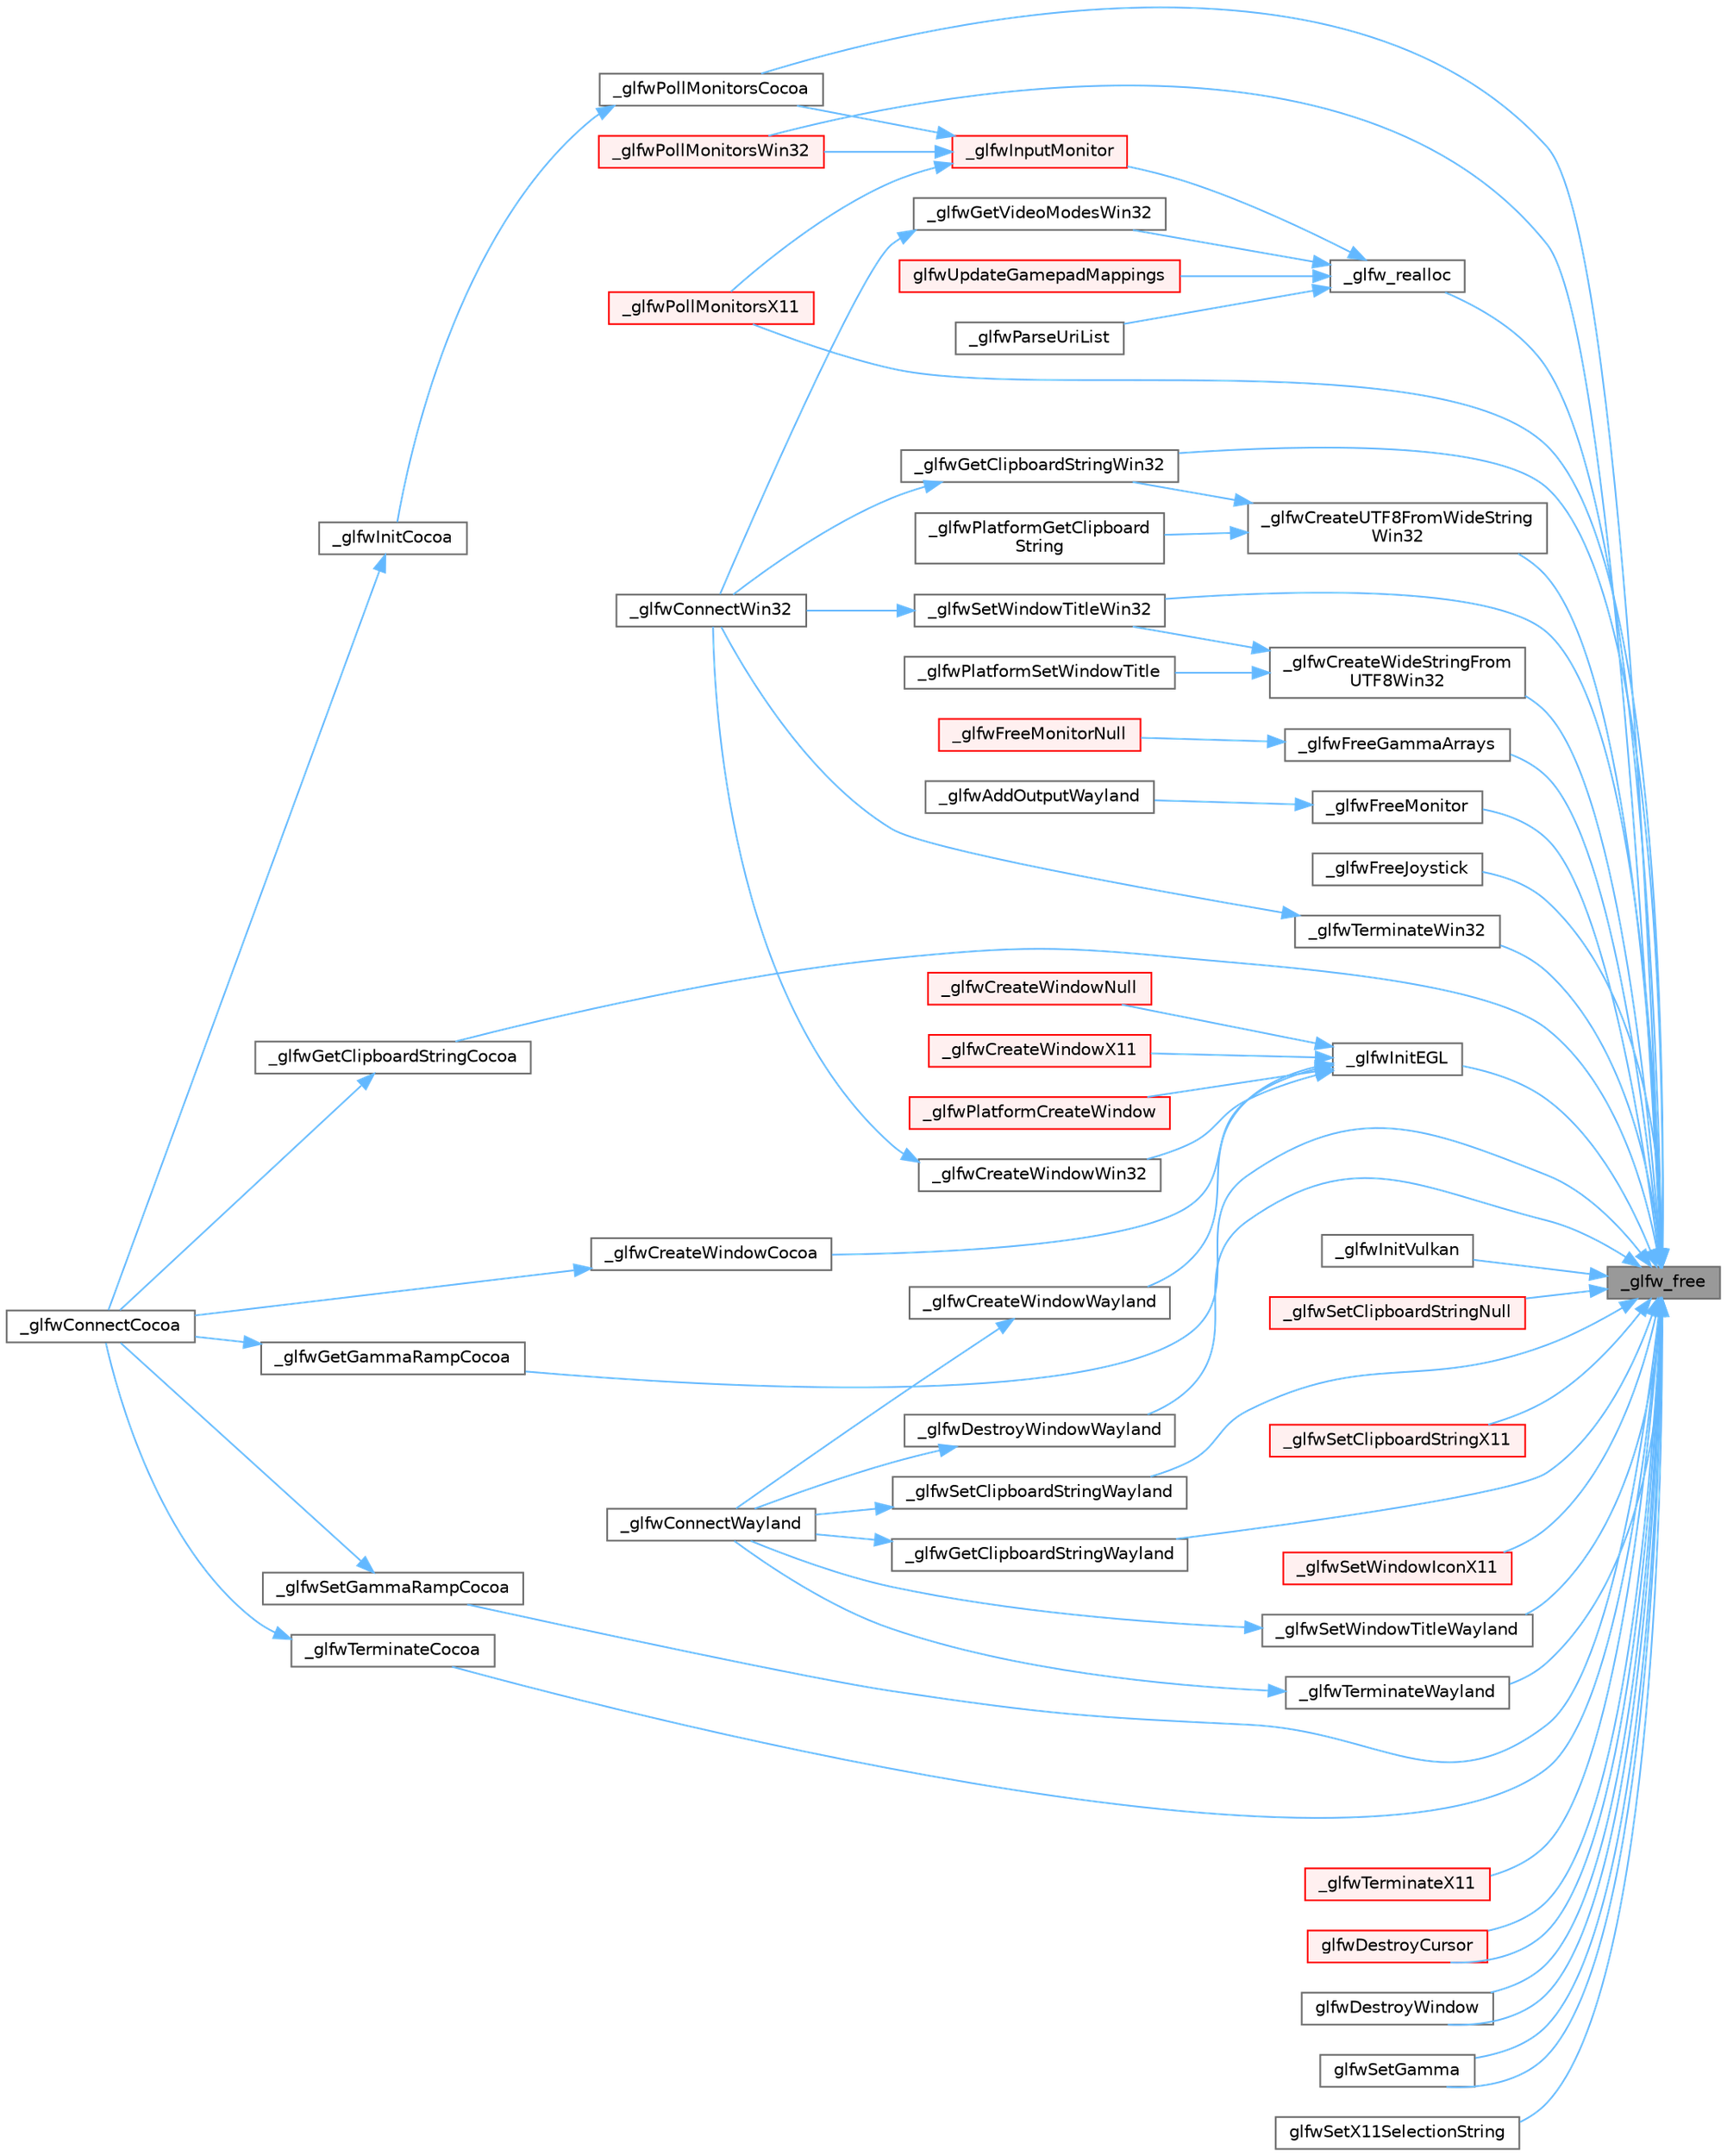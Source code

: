 digraph "_glfw_free"
{
 // LATEX_PDF_SIZE
  bgcolor="transparent";
  edge [fontname=Helvetica,fontsize=10,labelfontname=Helvetica,labelfontsize=10];
  node [fontname=Helvetica,fontsize=10,shape=box,height=0.2,width=0.4];
  rankdir="RL";
  Node1 [id="Node000001",label="_glfw_free",height=0.2,width=0.4,color="gray40", fillcolor="grey60", style="filled", fontcolor="black",tooltip=" "];
  Node1 -> Node2 [id="edge143_Node000001_Node000002",dir="back",color="steelblue1",style="solid",tooltip=" "];
  Node2 [id="Node000002",label="_glfw_realloc",height=0.2,width=0.4,color="grey40", fillcolor="white", style="filled",URL="$_classes_2lib_2external_2glfw_2src_2init_8c.html#a7ee3244d243d5778c712c1b3c98f8bc3",tooltip=" "];
  Node2 -> Node3 [id="edge144_Node000002_Node000003",dir="back",color="steelblue1",style="solid",tooltip=" "];
  Node3 [id="Node000003",label="_glfwGetVideoModesWin32",height=0.2,width=0.4,color="grey40", fillcolor="white", style="filled",URL="$_classes_2lib_2external_2glfw_2src_2win32__monitor_8c.html#a7fca777053b30195c5f1ef140c34d6a1",tooltip=" "];
  Node3 -> Node4 [id="edge145_Node000003_Node000004",dir="back",color="steelblue1",style="solid",tooltip=" "];
  Node4 [id="Node000004",label="_glfwConnectWin32",height=0.2,width=0.4,color="grey40", fillcolor="white", style="filled",URL="$_classes_2lib_2external_2glfw_2src_2win32__init_8c.html#a3c83872580850a72c3cde2861fdc229f",tooltip=" "];
  Node2 -> Node5 [id="edge146_Node000002_Node000005",dir="back",color="steelblue1",style="solid",tooltip=" "];
  Node5 [id="Node000005",label="_glfwInputMonitor",height=0.2,width=0.4,color="red", fillcolor="#FFF0F0", style="filled",URL="$_old_2_classes_2lib_2raylib_2src_2external_2glfw_2src_2monitor_8c.html#a2a45c0c0677b73011b7364e2cdd9760d",tooltip=" "];
  Node5 -> Node6 [id="edge147_Node000005_Node000006",dir="back",color="steelblue1",style="solid",tooltip=" "];
  Node6 [id="Node000006",label="_glfwPollMonitorsCocoa",height=0.2,width=0.4,color="grey40", fillcolor="white", style="filled",URL="$_classes_2lib_2external_2glfw_2src_2cocoa__monitor_8m.html#a4993d8c0eef61c250c0d4c18a3d86a64",tooltip=" "];
  Node6 -> Node7 [id="edge148_Node000006_Node000007",dir="back",color="steelblue1",style="solid",tooltip=" "];
  Node7 [id="Node000007",label="_glfwInitCocoa",height=0.2,width=0.4,color="grey40", fillcolor="white", style="filled",URL="$_classes_2lib_2external_2glfw_2src_2cocoa__init_8m.html#a885d16bf2cdbffb8b7e8c96158a574e0",tooltip=" "];
  Node7 -> Node8 [id="edge149_Node000007_Node000008",dir="back",color="steelblue1",style="solid",tooltip=" "];
  Node8 [id="Node000008",label="_glfwConnectCocoa",height=0.2,width=0.4,color="grey40", fillcolor="white", style="filled",URL="$_classes_2lib_2external_2glfw_2src_2cocoa__init_8m.html#ae2c18e6b1b4087349db05fc416f94d77",tooltip=" "];
  Node5 -> Node15 [id="edge150_Node000005_Node000015",dir="back",color="steelblue1",style="solid",tooltip=" "];
  Node15 [id="Node000015",label="_glfwPollMonitorsWin32",height=0.2,width=0.4,color="red", fillcolor="#FFF0F0", style="filled",URL="$_classes_2lib_2external_2glfw_2src_2win32__monitor_8c.html#a345b11644c658a9a94b0eeb4ed4a0618",tooltip=" "];
  Node5 -> Node18 [id="edge151_Node000005_Node000018",dir="back",color="steelblue1",style="solid",tooltip=" "];
  Node18 [id="Node000018",label="_glfwPollMonitorsX11",height=0.2,width=0.4,color="red", fillcolor="#FFF0F0", style="filled",URL="$_classes_2lib_2external_2glfw_2src_2x11__monitor_8c.html#ade7b239b6691fb34b66f3022ad97949d",tooltip=" "];
  Node2 -> Node22 [id="edge152_Node000002_Node000022",dir="back",color="steelblue1",style="solid",tooltip=" "];
  Node22 [id="Node000022",label="_glfwParseUriList",height=0.2,width=0.4,color="grey40", fillcolor="white", style="filled",URL="$_classes_2lib_2external_2glfw_2src_2init_8c.html#a52c17edd88a6ec5bebc87d96ac5d00ae",tooltip=" "];
  Node2 -> Node23 [id="edge153_Node000002_Node000023",dir="back",color="steelblue1",style="solid",tooltip=" "];
  Node23 [id="Node000023",label="glfwUpdateGamepadMappings",height=0.2,width=0.4,color="red", fillcolor="#FFF0F0", style="filled",URL="$group__input.html#ga276a2aec236a671a99f6f0a9be7fa3fc",tooltip="Adds the specified SDL_GameControllerDB gamepad mappings."];
  Node1 -> Node25 [id="edge154_Node000001_Node000025",dir="back",color="steelblue1",style="solid",tooltip=" "];
  Node25 [id="Node000025",label="_glfwCreateUTF8FromWideString\lWin32",height=0.2,width=0.4,color="grey40", fillcolor="white", style="filled",URL="$_classes_2lib_2external_2glfw_2src_2win32__init_8c.html#abdfc61ba1735c2e63099fa10a2cf53b3",tooltip=" "];
  Node25 -> Node26 [id="edge155_Node000025_Node000026",dir="back",color="steelblue1",style="solid",tooltip=" "];
  Node26 [id="Node000026",label="_glfwGetClipboardStringWin32",height=0.2,width=0.4,color="grey40", fillcolor="white", style="filled",URL="$lib_2external_2glfw_2src_2win32__window_8c.html#a8b7a931c667c0aadc7d20f4a7fe3bda3",tooltip=" "];
  Node26 -> Node4 [id="edge156_Node000026_Node000004",dir="back",color="steelblue1",style="solid",tooltip=" "];
  Node25 -> Node27 [id="edge157_Node000025_Node000027",dir="back",color="steelblue1",style="solid",tooltip=" "];
  Node27 [id="Node000027",label="_glfwPlatformGetClipboard\lString",height=0.2,width=0.4,color="grey40", fillcolor="white", style="filled",URL="$_classes_2lib_2raylib_2src_2external_2glfw_2src_2win32__window_8c.html#adfa9d35168886466205270a4813772b3",tooltip=" "];
  Node1 -> Node28 [id="edge158_Node000001_Node000028",dir="back",color="steelblue1",style="solid",tooltip=" "];
  Node28 [id="Node000028",label="_glfwCreateWideStringFrom\lUTF8Win32",height=0.2,width=0.4,color="grey40", fillcolor="white", style="filled",URL="$_classes_2lib_2external_2glfw_2src_2win32__init_8c.html#aa60d79ff24866c1e97e06864b6329fb1",tooltip=" "];
  Node28 -> Node29 [id="edge159_Node000028_Node000029",dir="back",color="steelblue1",style="solid",tooltip=" "];
  Node29 [id="Node000029",label="_glfwPlatformSetWindowTitle",height=0.2,width=0.4,color="grey40", fillcolor="white", style="filled",URL="$_classes_2lib_2raylib_2src_2external_2glfw_2src_2win32__window_8c.html#aed22dd224adc359c8aee05e1f7ccd92b",tooltip=" "];
  Node28 -> Node30 [id="edge160_Node000028_Node000030",dir="back",color="steelblue1",style="solid",tooltip=" "];
  Node30 [id="Node000030",label="_glfwSetWindowTitleWin32",height=0.2,width=0.4,color="grey40", fillcolor="white", style="filled",URL="$lib_2external_2glfw_2src_2win32__window_8c.html#a86d6e8b4e6609cfeba7691e466b21184",tooltip=" "];
  Node30 -> Node4 [id="edge161_Node000030_Node000004",dir="back",color="steelblue1",style="solid",tooltip=" "];
  Node1 -> Node31 [id="edge162_Node000001_Node000031",dir="back",color="steelblue1",style="solid",tooltip=" "];
  Node31 [id="Node000031",label="_glfwDestroyWindowWayland",height=0.2,width=0.4,color="grey40", fillcolor="white", style="filled",URL="$lib_2external_2glfw_2src_2wl__window_8c.html#a4f9e23a94f70832b66ea4ff6f7e6c98d",tooltip=" "];
  Node31 -> Node32 [id="edge163_Node000031_Node000032",dir="back",color="steelblue1",style="solid",tooltip=" "];
  Node32 [id="Node000032",label="_glfwConnectWayland",height=0.2,width=0.4,color="grey40", fillcolor="white", style="filled",URL="$_classes_2lib_2external_2glfw_2src_2wl__init_8c.html#aa808bd5a1ba23557d20738142c2066e7",tooltip=" "];
  Node1 -> Node33 [id="edge164_Node000001_Node000033",dir="back",color="steelblue1",style="solid",tooltip=" "];
  Node33 [id="Node000033",label="_glfwFreeGammaArrays",height=0.2,width=0.4,color="grey40", fillcolor="white", style="filled",URL="$_old_2_classes_2lib_2raylib_2src_2external_2glfw_2src_2monitor_8c.html#a9ec7f45d75c8b6435f49b22b86672806",tooltip=" "];
  Node33 -> Node34 [id="edge165_Node000033_Node000034",dir="back",color="steelblue1",style="solid",tooltip=" "];
  Node34 [id="Node000034",label="_glfwFreeMonitorNull",height=0.2,width=0.4,color="red", fillcolor="#FFF0F0", style="filled",URL="$_classes_2lib_2external_2glfw_2src_2null__monitor_8c.html#a0d7c225bc6576fd5fea1d8a26d432c8c",tooltip=" "];
  Node1 -> Node35 [id="edge166_Node000001_Node000035",dir="back",color="steelblue1",style="solid",tooltip=" "];
  Node35 [id="Node000035",label="_glfwFreeJoystick",height=0.2,width=0.4,color="grey40", fillcolor="white", style="filled",URL="$_classes_2lib_2external_2glfw_2src_2input_8c.html#aef69e836bb7cfec79044fd23b367eb62",tooltip=" "];
  Node1 -> Node36 [id="edge167_Node000001_Node000036",dir="back",color="steelblue1",style="solid",tooltip=" "];
  Node36 [id="Node000036",label="_glfwFreeMonitor",height=0.2,width=0.4,color="grey40", fillcolor="white", style="filled",URL="$_old_2_classes_2lib_2raylib_2src_2external_2glfw_2src_2monitor_8c.html#a5555e8488ac56b446d0a28d3330666f6",tooltip=" "];
  Node36 -> Node37 [id="edge168_Node000036_Node000037",dir="back",color="steelblue1",style="solid",tooltip=" "];
  Node37 [id="Node000037",label="_glfwAddOutputWayland",height=0.2,width=0.4,color="grey40", fillcolor="white", style="filled",URL="$_classes_2lib_2raylib_2src_2external_2glfw_2src_2wl__monitor_8c.html#a4061b6ec759c796455591e25a0de8c4b",tooltip=" "];
  Node1 -> Node38 [id="edge169_Node000001_Node000038",dir="back",color="steelblue1",style="solid",tooltip=" "];
  Node38 [id="Node000038",label="_glfwGetClipboardStringCocoa",height=0.2,width=0.4,color="grey40", fillcolor="white", style="filled",URL="$lib_2external_2glfw_2src_2cocoa__window_8m.html#a4a740ca9c153b3ff9b1552bfb982571e",tooltip=" "];
  Node38 -> Node8 [id="edge170_Node000038_Node000008",dir="back",color="steelblue1",style="solid",tooltip=" "];
  Node1 -> Node39 [id="edge171_Node000001_Node000039",dir="back",color="steelblue1",style="solid",tooltip=" "];
  Node39 [id="Node000039",label="_glfwGetClipboardStringWayland",height=0.2,width=0.4,color="grey40", fillcolor="white", style="filled",URL="$lib_2external_2glfw_2src_2wl__window_8c.html#a025154d864120cb477aab22f49006320",tooltip=" "];
  Node39 -> Node32 [id="edge172_Node000039_Node000032",dir="back",color="steelblue1",style="solid",tooltip=" "];
  Node1 -> Node26 [id="edge173_Node000001_Node000026",dir="back",color="steelblue1",style="solid",tooltip=" "];
  Node1 -> Node40 [id="edge174_Node000001_Node000040",dir="back",color="steelblue1",style="solid",tooltip=" "];
  Node40 [id="Node000040",label="_glfwGetGammaRampCocoa",height=0.2,width=0.4,color="grey40", fillcolor="white", style="filled",URL="$_classes_2lib_2external_2glfw_2src_2cocoa__monitor_8m.html#a790d13f33c98a3a19f19537e04fd1548",tooltip=" "];
  Node40 -> Node8 [id="edge175_Node000040_Node000008",dir="back",color="steelblue1",style="solid",tooltip=" "];
  Node1 -> Node41 [id="edge176_Node000001_Node000041",dir="back",color="steelblue1",style="solid",tooltip=" "];
  Node41 [id="Node000041",label="_glfwInitEGL",height=0.2,width=0.4,color="grey40", fillcolor="white", style="filled",URL="$_classes_2lib_2external_2glfw_2src_2egl__context_8c.html#ad83def5c7af30c3bfcc9371712ba96ac",tooltip=" "];
  Node41 -> Node42 [id="edge177_Node000041_Node000042",dir="back",color="steelblue1",style="solid",tooltip=" "];
  Node42 [id="Node000042",label="_glfwCreateWindowCocoa",height=0.2,width=0.4,color="grey40", fillcolor="white", style="filled",URL="$lib_2external_2glfw_2src_2cocoa__window_8m.html#af71c40d88401e7350c476100f5fa8a18",tooltip=" "];
  Node42 -> Node8 [id="edge178_Node000042_Node000008",dir="back",color="steelblue1",style="solid",tooltip=" "];
  Node41 -> Node43 [id="edge179_Node000041_Node000043",dir="back",color="steelblue1",style="solid",tooltip=" "];
  Node43 [id="Node000043",label="_glfwCreateWindowNull",height=0.2,width=0.4,color="red", fillcolor="#FFF0F0", style="filled",URL="$lib_2external_2glfw_2src_2null__window_8c.html#a6880d39db512be322b198334a1fa9036",tooltip=" "];
  Node41 -> Node44 [id="edge180_Node000041_Node000044",dir="back",color="steelblue1",style="solid",tooltip=" "];
  Node44 [id="Node000044",label="_glfwCreateWindowWayland",height=0.2,width=0.4,color="grey40", fillcolor="white", style="filled",URL="$lib_2external_2glfw_2src_2wl__window_8c.html#a927415ac08da464823db3cd2ee13a9ad",tooltip=" "];
  Node44 -> Node32 [id="edge181_Node000044_Node000032",dir="back",color="steelblue1",style="solid",tooltip=" "];
  Node41 -> Node45 [id="edge182_Node000041_Node000045",dir="back",color="steelblue1",style="solid",tooltip=" "];
  Node45 [id="Node000045",label="_glfwCreateWindowWin32",height=0.2,width=0.4,color="grey40", fillcolor="white", style="filled",URL="$lib_2external_2glfw_2src_2win32__window_8c.html#a011ff055f93aa3972386e813421035a2",tooltip=" "];
  Node45 -> Node4 [id="edge183_Node000045_Node000004",dir="back",color="steelblue1",style="solid",tooltip=" "];
  Node41 -> Node46 [id="edge184_Node000041_Node000046",dir="back",color="steelblue1",style="solid",tooltip=" "];
  Node46 [id="Node000046",label="_glfwCreateWindowX11",height=0.2,width=0.4,color="red", fillcolor="#FFF0F0", style="filled",URL="$lib_2external_2glfw_2src_2x11__window_8c.html#a69393b1547bf91be42b894dcc6aec3ba",tooltip=" "];
  Node41 -> Node47 [id="edge185_Node000041_Node000047",dir="back",color="steelblue1",style="solid",tooltip=" "];
  Node47 [id="Node000047",label="_glfwPlatformCreateWindow",height=0.2,width=0.4,color="red", fillcolor="#FFF0F0", style="filled",URL="$_classes_2lib_2raylib_2src_2external_2glfw_2src_2cocoa__window_8m.html#ad7f9fd053009c1add7335c8ef4f94d4f",tooltip=" "];
  Node1 -> Node49 [id="edge186_Node000001_Node000049",dir="back",color="steelblue1",style="solid",tooltip=" "];
  Node49 [id="Node000049",label="_glfwInitVulkan",height=0.2,width=0.4,color="grey40", fillcolor="white", style="filled",URL="$_old_2_classes_2lib_2raylib_2src_2external_2glfw_2src_2vulkan_8c.html#a3e82e6d9f82e3052943978e803bccef5",tooltip=" "];
  Node1 -> Node6 [id="edge187_Node000001_Node000006",dir="back",color="steelblue1",style="solid",tooltip=" "];
  Node1 -> Node15 [id="edge188_Node000001_Node000015",dir="back",color="steelblue1",style="solid",tooltip=" "];
  Node1 -> Node18 [id="edge189_Node000001_Node000018",dir="back",color="steelblue1",style="solid",tooltip=" "];
  Node1 -> Node50 [id="edge190_Node000001_Node000050",dir="back",color="steelblue1",style="solid",tooltip=" "];
  Node50 [id="Node000050",label="_glfwSetClipboardStringNull",height=0.2,width=0.4,color="red", fillcolor="#FFF0F0", style="filled",URL="$lib_2external_2glfw_2src_2null__window_8c.html#a3052ed35ecbc3396872675423d63e4b2",tooltip=" "];
  Node1 -> Node51 [id="edge191_Node000001_Node000051",dir="back",color="steelblue1",style="solid",tooltip=" "];
  Node51 [id="Node000051",label="_glfwSetClipboardStringWayland",height=0.2,width=0.4,color="grey40", fillcolor="white", style="filled",URL="$lib_2external_2glfw_2src_2wl__window_8c.html#a74f40e21bcc7f5a646ecc5f80f25a6c3",tooltip=" "];
  Node51 -> Node32 [id="edge192_Node000051_Node000032",dir="back",color="steelblue1",style="solid",tooltip=" "];
  Node1 -> Node52 [id="edge193_Node000001_Node000052",dir="back",color="steelblue1",style="solid",tooltip=" "];
  Node52 [id="Node000052",label="_glfwSetClipboardStringX11",height=0.2,width=0.4,color="red", fillcolor="#FFF0F0", style="filled",URL="$lib_2external_2glfw_2src_2x11__window_8c.html#adc8f2633b397a7d7b13815151b22c462",tooltip=" "];
  Node1 -> Node53 [id="edge194_Node000001_Node000053",dir="back",color="steelblue1",style="solid",tooltip=" "];
  Node53 [id="Node000053",label="_glfwSetGammaRampCocoa",height=0.2,width=0.4,color="grey40", fillcolor="white", style="filled",URL="$_classes_2lib_2external_2glfw_2src_2cocoa__monitor_8m.html#ae7fb22fad6b99d5e7066540a70920c0c",tooltip=" "];
  Node53 -> Node8 [id="edge195_Node000053_Node000008",dir="back",color="steelblue1",style="solid",tooltip=" "];
  Node1 -> Node54 [id="edge196_Node000001_Node000054",dir="back",color="steelblue1",style="solid",tooltip=" "];
  Node54 [id="Node000054",label="_glfwSetWindowIconX11",height=0.2,width=0.4,color="red", fillcolor="#FFF0F0", style="filled",URL="$lib_2external_2glfw_2src_2x11__window_8c.html#a5fe463737d807a0ef2a4571dce6544df",tooltip=" "];
  Node1 -> Node55 [id="edge197_Node000001_Node000055",dir="back",color="steelblue1",style="solid",tooltip=" "];
  Node55 [id="Node000055",label="_glfwSetWindowTitleWayland",height=0.2,width=0.4,color="grey40", fillcolor="white", style="filled",URL="$lib_2external_2glfw_2src_2wl__window_8c.html#a2a03cb3eb1fa3720991ad2503dd65e2a",tooltip=" "];
  Node55 -> Node32 [id="edge198_Node000055_Node000032",dir="back",color="steelblue1",style="solid",tooltip=" "];
  Node1 -> Node30 [id="edge199_Node000001_Node000030",dir="back",color="steelblue1",style="solid",tooltip=" "];
  Node1 -> Node56 [id="edge200_Node000001_Node000056",dir="back",color="steelblue1",style="solid",tooltip=" "];
  Node56 [id="Node000056",label="_glfwTerminateCocoa",height=0.2,width=0.4,color="grey40", fillcolor="white", style="filled",URL="$_classes_2lib_2external_2glfw_2src_2cocoa__init_8m.html#af027b11571e08c16239b3a851fd84677",tooltip=" "];
  Node56 -> Node8 [id="edge201_Node000056_Node000008",dir="back",color="steelblue1",style="solid",tooltip=" "];
  Node1 -> Node57 [id="edge202_Node000001_Node000057",dir="back",color="steelblue1",style="solid",tooltip=" "];
  Node57 [id="Node000057",label="_glfwTerminateWayland",height=0.2,width=0.4,color="grey40", fillcolor="white", style="filled",URL="$_classes_2lib_2external_2glfw_2src_2wl__init_8c.html#a21e32d7cde0c918c630329a1cde99f10",tooltip=" "];
  Node57 -> Node32 [id="edge203_Node000057_Node000032",dir="back",color="steelblue1",style="solid",tooltip=" "];
  Node1 -> Node58 [id="edge204_Node000001_Node000058",dir="back",color="steelblue1",style="solid",tooltip=" "];
  Node58 [id="Node000058",label="_glfwTerminateWin32",height=0.2,width=0.4,color="grey40", fillcolor="white", style="filled",URL="$_classes_2lib_2external_2glfw_2src_2win32__init_8c.html#ae5fd5e0d48189d6a1ea0e11418e9a236",tooltip=" "];
  Node58 -> Node4 [id="edge205_Node000058_Node000004",dir="back",color="steelblue1",style="solid",tooltip=" "];
  Node1 -> Node59 [id="edge206_Node000001_Node000059",dir="back",color="steelblue1",style="solid",tooltip=" "];
  Node59 [id="Node000059",label="_glfwTerminateX11",height=0.2,width=0.4,color="red", fillcolor="#FFF0F0", style="filled",URL="$_classes_2lib_2external_2glfw_2src_2x11__init_8c.html#a1609e3af2c42255d87f2121bdc734901",tooltip=" "];
  Node1 -> Node60 [id="edge207_Node000001_Node000060",dir="back",color="steelblue1",style="solid",tooltip=" "];
  Node60 [id="Node000060",label="glfwDestroyCursor",height=0.2,width=0.4,color="red", fillcolor="#FFF0F0", style="filled",URL="$group__input.html#ga27556b7122117bc1bbb4bb3cc003ea43",tooltip="Destroys a cursor."];
  Node1 -> Node60 [id="edge208_Node000001_Node000060",dir="back",color="steelblue1",style="solid",tooltip=" "];
  Node1 -> Node64 [id="edge209_Node000001_Node000064",dir="back",color="steelblue1",style="solid",tooltip=" "];
  Node64 [id="Node000064",label="glfwDestroyWindow",height=0.2,width=0.4,color="grey40", fillcolor="white", style="filled",URL="$group__window.html#ga806747476b7247d292be3711c323ea10",tooltip="Destroys the specified window and its context."];
  Node1 -> Node64 [id="edge210_Node000001_Node000064",dir="back",color="steelblue1",style="solid",tooltip=" "];
  Node1 -> Node65 [id="edge211_Node000001_Node000065",dir="back",color="steelblue1",style="solid",tooltip=" "];
  Node65 [id="Node000065",label="glfwSetGamma",height=0.2,width=0.4,color="grey40", fillcolor="white", style="filled",URL="$group__monitor.html#ga3e4ab484476c935b4cd0bf49a5c429d6",tooltip="Generates a gamma ramp and sets it for the specified monitor."];
  Node1 -> Node65 [id="edge212_Node000001_Node000065",dir="back",color="steelblue1",style="solid",tooltip=" "];
  Node1 -> Node66 [id="edge213_Node000001_Node000066",dir="back",color="steelblue1",style="solid",tooltip=" "];
  Node66 [id="Node000066",label="glfwSetX11SelectionString",height=0.2,width=0.4,color="grey40", fillcolor="white", style="filled",URL="$_classes_2lib_2external_2glfw_2src_2x11__window_8c.html#a4f4eb55968415e78955d5a6104b6596c",tooltip=" "];
}
